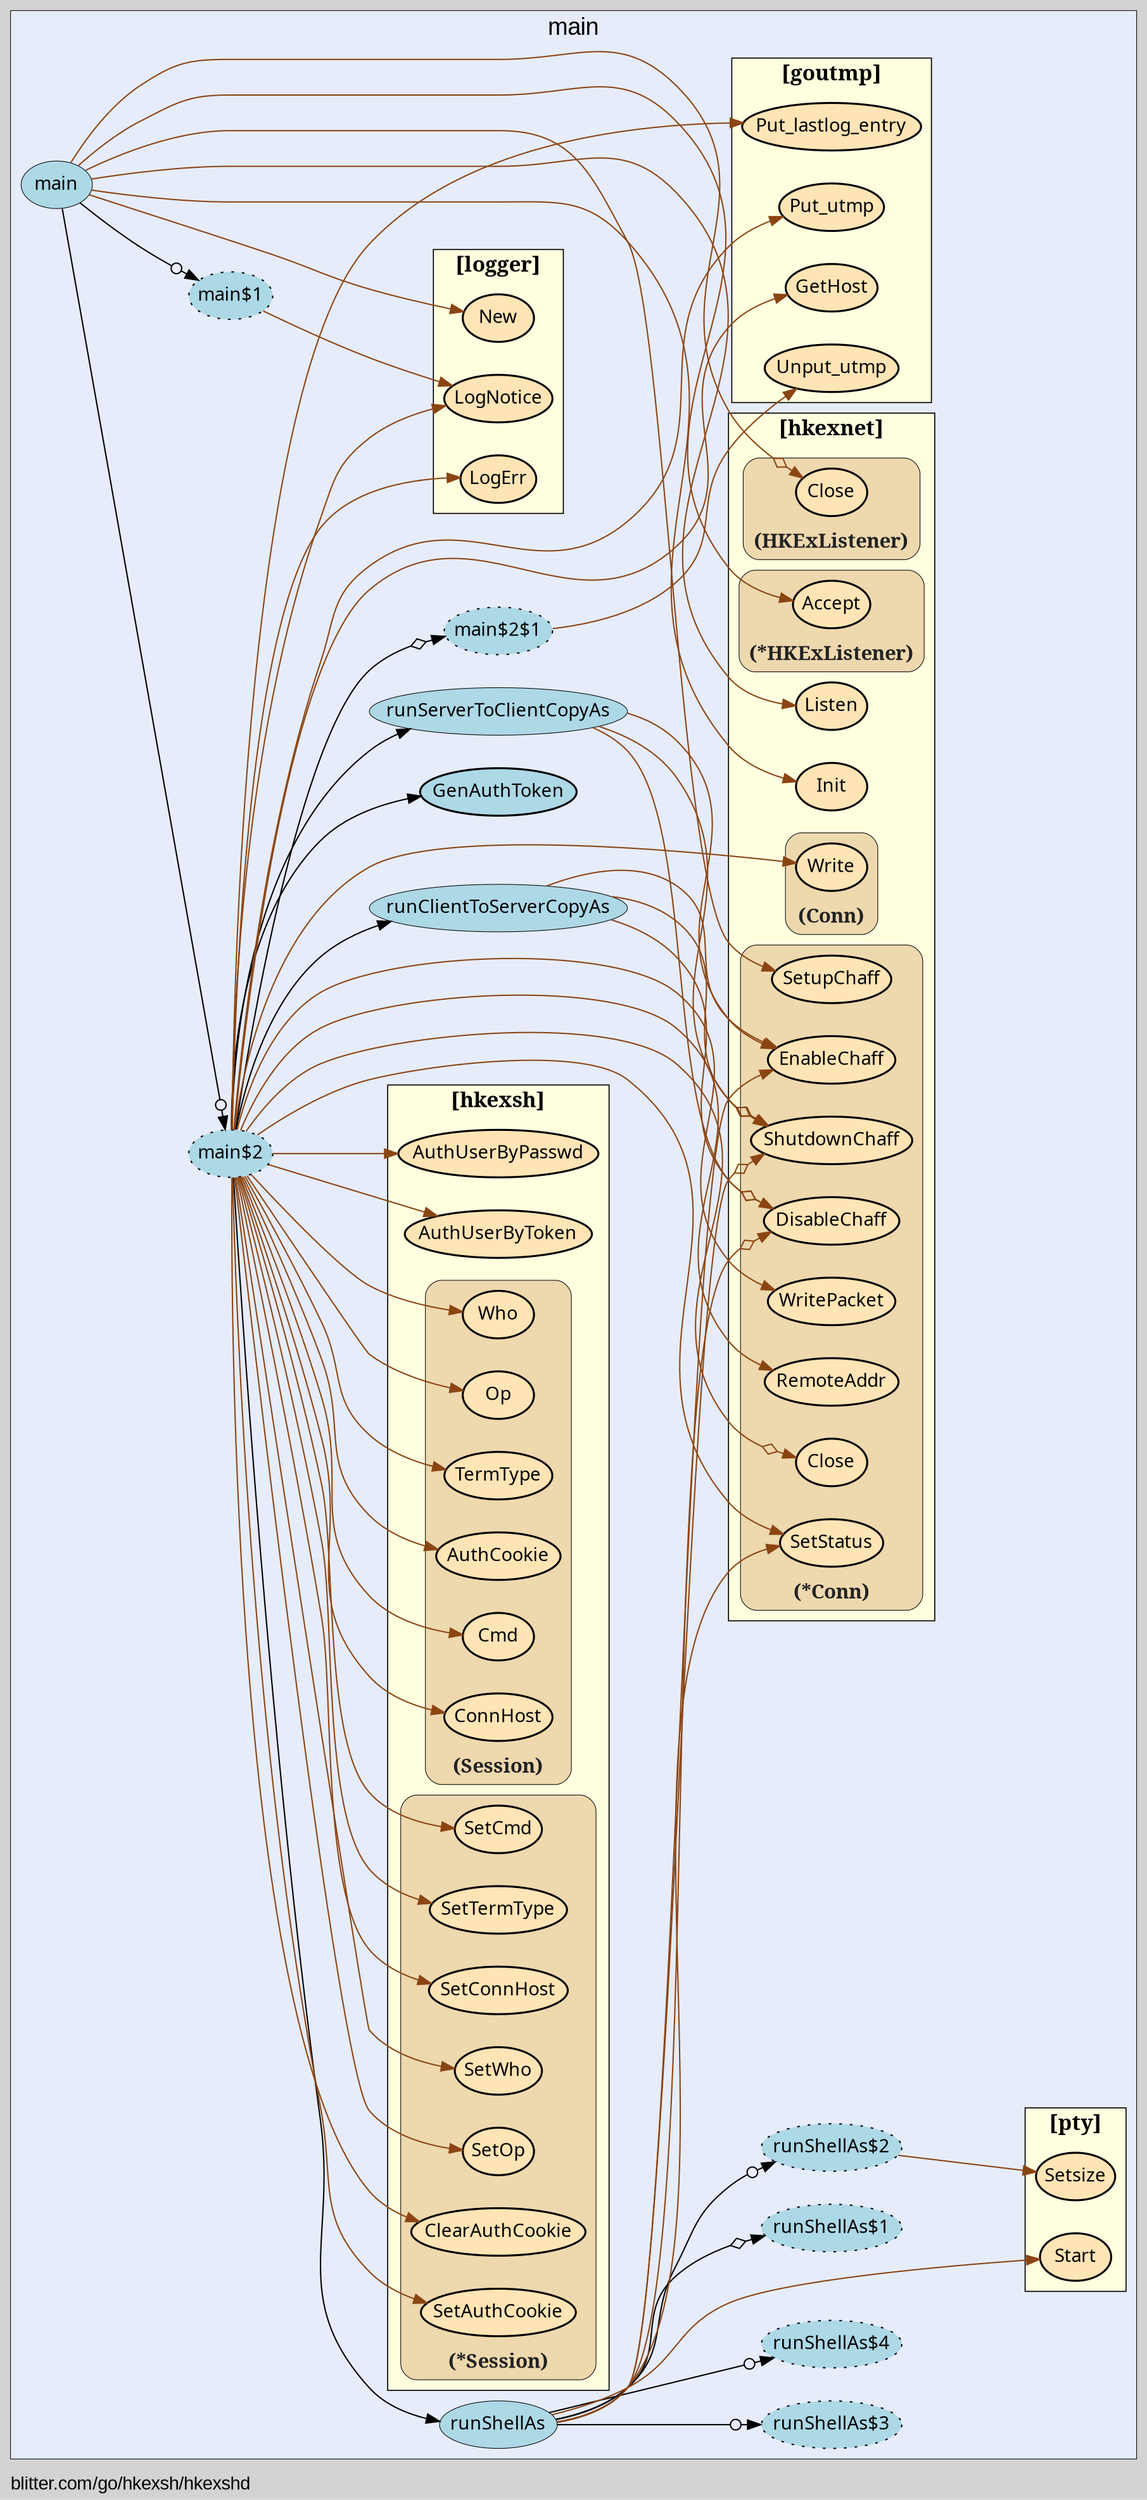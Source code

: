 digraph gocallvis {
    label="blitter.com/go/hkexsh/hkexshd";
    labeljust="l";
    fontname="Arial";
    fontsize="14";
    rankdir="LR";
    bgcolor="lightgray";
    style="solid";
    penwidth="0.5";
    pad="0.0";
    nodesep="0.35";

    node [shape="ellipse" style="filled" fillcolor="honeydew" fontname="Verdana" penwidth="1.0" margin="0.05,0.0"];
    edge [minlen="2"]

    subgraph "cluster_focus" {
        bgcolor="#e6ecfa";
label="main";
labelloc="t";
labeljust="c";
fontsize="18";
        
        "blitter.com/go/hkexsh/hkexshd.runServerToClientCopyAs" [ fillcolor="lightblue" label="runServerToClientCopyAs" penwidth="0.5" ]
        "blitter.com/go/hkexsh/hkexshd.main$1" [ label="main$1" style="dotted,filled" fillcolor="lightblue" ]
        "blitter.com/go/hkexsh/hkexshd.runShellAs" [ fillcolor="lightblue" label="runShellAs" penwidth="0.5" ]
        "blitter.com/go/hkexsh/hkexshd.runShellAs$1" [ fillcolor="lightblue" label="runShellAs$1" style="dotted,filled" ]
        "blitter.com/go/hkexsh/hkexshd.runShellAs$2" [ fillcolor="lightblue" label="runShellAs$2" style="dotted,filled" ]
        "blitter.com/go/hkexsh/hkexshd.runShellAs$3" [ fillcolor="lightblue" label="runShellAs$3" style="dotted,filled" ]
        "blitter.com/go/hkexsh/hkexshd.runShellAs$4" [ style="dotted,filled" fillcolor="lightblue" label="runShellAs$4" ]
        "blitter.com/go/hkexsh/hkexshd.main" [ label="main" penwidth="0.5" fillcolor="lightblue" ]
        "blitter.com/go/hkexsh/hkexshd.main$2" [ fillcolor="lightblue" label="main$2" style="dotted,filled" ]
        "blitter.com/go/hkexsh/hkexshd.GenAuthToken" [ penwidth="1.5" fillcolor="lightblue" label="GenAuthToken" ]
        "blitter.com/go/hkexsh/hkexshd.main$2$1" [ fillcolor="lightblue" label="main$2$1" style="dotted,filled" ]
        "blitter.com/go/hkexsh/hkexshd.runClientToServerCopyAs" [ fillcolor="lightblue" label="runClientToServerCopyAs" penwidth="0.5" ]
        
        subgraph "cluster_blitter.com/go/goutmp" {
        fontsize="16";
fillcolor="lightyellow";
rank="sink";
URL="/?f=blitter.com/go/goutmp";
tooltip="package: blitter.com/go/goutmp";
penwidth="0.8";
style="filled";
fontname="bold";
label="[goutmp]";
        
        "blitter.com/go/goutmp.GetHost" [ fillcolor="moccasin" label="GetHost" penwidth="1.5" ]
        "blitter.com/go/goutmp.Put_utmp" [ fillcolor="moccasin" label="Put_utmp" penwidth="1.5" ]
        "blitter.com/go/goutmp.Unput_utmp" [ fillcolor="moccasin" label="Unput_utmp" penwidth="1.5" ]
        "blitter.com/go/goutmp.Put_lastlog_entry" [ fillcolor="moccasin" label="Put_lastlog_entry" penwidth="1.5" ]
        
    }

        subgraph "cluster_blitter.com/go/hkexsh" {
        rank="sink";
label="[hkexsh]";
tooltip="package: blitter.com/go/hkexsh";
fontname="bold";
fontsize="16";
style="filled";
fillcolor="lightyellow";
URL="/?f=blitter.com/go/hkexsh";
penwidth="0.8";
        
        "blitter.com/go/hkexsh.AuthUserByToken" [ fillcolor="moccasin" label="AuthUserByToken" penwidth="1.5" ]
        "blitter.com/go/hkexsh.AuthUserByPasswd" [ fillcolor="moccasin" label="AuthUserByPasswd" penwidth="1.5" ]
        
        subgraph "cluster_*blitter.com/go/hkexsh.Session" {
        label="(*Session)";
tooltip="type: *blitter.com/go/hkexsh.Session";
penwidth="0.5";
fontsize="15";
fontcolor="#222222";
labelloc="b";
style="rounded,filled";
fillcolor="wheat2";
        
        "(*blitter.com/go/hkexsh.Session).SetOp" [ fillcolor="moccasin" label="SetOp" penwidth="1.5" ]
        "(*blitter.com/go/hkexsh.Session).SetWho" [ fillcolor="moccasin" label="SetWho" penwidth="1.5" ]
        "(*blitter.com/go/hkexsh.Session).SetConnHost" [ penwidth="1.5" fillcolor="moccasin" label="SetConnHost" ]
        "(*blitter.com/go/hkexsh.Session).SetTermType" [ label="SetTermType" penwidth="1.5" fillcolor="moccasin" ]
        "(*blitter.com/go/hkexsh.Session).SetCmd" [ fillcolor="moccasin" label="SetCmd" penwidth="1.5" ]
        "(*blitter.com/go/hkexsh.Session).SetAuthCookie" [ penwidth="1.5" fillcolor="moccasin" label="SetAuthCookie" ]
        "(*blitter.com/go/hkexsh.Session).ClearAuthCookie" [ fillcolor="moccasin" label="ClearAuthCookie" penwidth="1.5" ]
        
    }

        subgraph "cluster_blitter.com/go/hkexsh.Session" {
        tooltip="type: blitter.com/go/hkexsh.Session";
penwidth="0.5";
fontsize="15";
fontcolor="#222222";
labelloc="b";
style="rounded,filled";
fillcolor="wheat2";
label="(Session)";
        
        "(blitter.com/go/hkexsh.Session).Op" [ fillcolor="moccasin" label="Op" penwidth="1.5" ]
        "(blitter.com/go/hkexsh.Session).Who" [ label="Who" penwidth="1.5" fillcolor="moccasin" ]
        "(blitter.com/go/hkexsh.Session).ConnHost" [ fillcolor="moccasin" label="ConnHost" penwidth="1.5" ]
        "(blitter.com/go/hkexsh.Session).Cmd" [ fillcolor="moccasin" label="Cmd" penwidth="1.5" ]
        "(blitter.com/go/hkexsh.Session).AuthCookie" [ penwidth="1.5" fillcolor="moccasin" label="AuthCookie" ]
        "(blitter.com/go/hkexsh.Session).TermType" [ penwidth="1.5" fillcolor="moccasin" label="TermType" ]
        
    }

    }

        subgraph "cluster_blitter.com/go/hkexsh/hkexnet" {
        URL="/?f=blitter.com/go/hkexsh/hkexnet";
fontsize="16";
style="filled";
fillcolor="lightyellow";
rank="sink";
label="[hkexnet]";
penwidth="0.8";
fontname="bold";
tooltip="package: blitter.com/go/hkexsh/hkexnet";
        
        "blitter.com/go/hkexsh/hkexnet.Init" [ penwidth="1.5" fillcolor="moccasin" label="Init" ]
        "blitter.com/go/hkexsh/hkexnet.Listen" [ fillcolor="moccasin" label="Listen" penwidth="1.5" ]
        
        subgraph "cluster_*blitter.com/go/hkexsh/hkexnet.Conn" {
        fontsize="15";
fontcolor="#222222";
labelloc="b";
style="rounded,filled";
fillcolor="wheat2";
label="(*Conn)";
tooltip="type: *blitter.com/go/hkexsh/hkexnet.Conn";
penwidth="0.5";
        
        "(*blitter.com/go/hkexsh/hkexnet.Conn).EnableChaff" [ label="EnableChaff" penwidth="1.5" fillcolor="moccasin" ]
        "(*blitter.com/go/hkexsh/hkexnet.Conn).DisableChaff" [ fillcolor="moccasin" label="DisableChaff" penwidth="1.5" ]
        "(*blitter.com/go/hkexsh/hkexnet.Conn).ShutdownChaff" [ fillcolor="moccasin" label="ShutdownChaff" penwidth="1.5" ]
        "(*blitter.com/go/hkexsh/hkexnet.Conn).SetStatus" [ fillcolor="moccasin" label="SetStatus" penwidth="1.5" ]
        "(*blitter.com/go/hkexsh/hkexnet.Conn).SetupChaff" [ fillcolor="moccasin" label="SetupChaff" penwidth="1.5" ]
        "(*blitter.com/go/hkexsh/hkexnet.Conn).Close" [ fillcolor="moccasin" label="Close" penwidth="1.5" ]
        "(*blitter.com/go/hkexsh/hkexnet.Conn).RemoteAddr" [ fillcolor="moccasin" label="RemoteAddr" penwidth="1.5" ]
        "(*blitter.com/go/hkexsh/hkexnet.Conn).WritePacket" [ penwidth="1.5" fillcolor="moccasin" label="WritePacket" ]
        
    }

        subgraph "cluster_*blitter.com/go/hkexsh/hkexnet.HKExListener" {
        tooltip="type: *blitter.com/go/hkexsh/hkexnet.HKExListener";
penwidth="0.5";
fontsize="15";
fontcolor="#222222";
labelloc="b";
style="rounded,filled";
fillcolor="wheat2";
label="(*HKExListener)";
        
        "(*blitter.com/go/hkexsh/hkexnet.HKExListener).Accept" [ label="Accept" penwidth="1.5" fillcolor="moccasin" ]
        
    }

        subgraph "cluster_blitter.com/go/hkexsh/hkexnet.Conn" {
        fontcolor="#222222";
labelloc="b";
style="rounded,filled";
fillcolor="wheat2";
label="(Conn)";
tooltip="type: blitter.com/go/hkexsh/hkexnet.Conn";
penwidth="0.5";
fontsize="15";
        
        "(blitter.com/go/hkexsh/hkexnet.Conn).Write" [ fillcolor="moccasin" label="Write" penwidth="1.5" ]
        
    }

        subgraph "cluster_blitter.com/go/hkexsh/hkexnet.HKExListener" {
        fillcolor="wheat2";
label="(HKExListener)";
tooltip="type: blitter.com/go/hkexsh/hkexnet.HKExListener";
penwidth="0.5";
fontsize="15";
fontcolor="#222222";
labelloc="b";
style="rounded,filled";
        
        "(blitter.com/go/hkexsh/hkexnet.HKExListener).Close" [ label="Close" penwidth="1.5" fillcolor="moccasin" ]
        
    }

    }

        subgraph "cluster_blitter.com/go/hkexsh/logger" {
        tooltip="package: blitter.com/go/hkexsh/logger";
penwidth="0.8";
fontsize="16";
fontname="bold";
label="[logger]";
URL="/?f=blitter.com/go/hkexsh/logger";
style="filled";
fillcolor="lightyellow";
rank="sink";
        
        "blitter.com/go/hkexsh/logger.LogNotice" [ fillcolor="moccasin" label="LogNotice" penwidth="1.5" ]
        "blitter.com/go/hkexsh/logger.New" [ fillcolor="moccasin" label="New" penwidth="1.5" ]
        "blitter.com/go/hkexsh/logger.LogErr" [ fillcolor="moccasin" label="LogErr" penwidth="1.5" ]
        
    }

        subgraph "cluster_github.com/kr/pty" {
        rank="sink";
label="[pty]";
tooltip="package: github.com/kr/pty";
penwidth="0.8";
fillcolor="lightyellow";
fontname="bold";
fontsize="16";
style="filled";
URL="/?f=github.com/kr/pty";
        
        "github.com/kr/pty.Start" [ fillcolor="moccasin" label="Start" penwidth="1.5" ]
        "github.com/kr/pty.Setsize" [ penwidth="1.5" fillcolor="moccasin" label="Setsize" ]
        
    }

    }

    "blitter.com/go/hkexsh/hkexshd.runServerToClientCopyAs" -> "(*blitter.com/go/hkexsh/hkexnet.Conn).EnableChaff" [ color="saddlebrown" ]
    "blitter.com/go/hkexsh/hkexshd.runServerToClientCopyAs" -> "(*blitter.com/go/hkexsh/hkexnet.Conn).DisableChaff" [ color="saddlebrown" arrowhead="normalnoneodiamond" ]
    "blitter.com/go/hkexsh/hkexshd.runServerToClientCopyAs" -> "(*blitter.com/go/hkexsh/hkexnet.Conn).ShutdownChaff" [ arrowhead="normalnoneodiamond" color="saddlebrown" ]
    "blitter.com/go/hkexsh/hkexshd.main$1" -> "blitter.com/go/hkexsh/logger.LogNotice" [ color="saddlebrown" ]
    "blitter.com/go/hkexsh/hkexshd.runShellAs" -> "github.com/kr/pty.Start" [ color="saddlebrown" ]
    "blitter.com/go/hkexsh/hkexshd.runShellAs" -> "blitter.com/go/hkexsh/hkexshd.runShellAs$1" [ arrowhead="normalnoneodiamond" ]
    "blitter.com/go/hkexsh/hkexshd.runShellAs$2" -> "github.com/kr/pty.Setsize" [ color="saddlebrown" ]
    "blitter.com/go/hkexsh/hkexshd.runShellAs" -> "blitter.com/go/hkexsh/hkexshd.runShellAs$2" [ arrowhead="normalnoneodot" ]
    "blitter.com/go/hkexsh/hkexshd.runShellAs" -> "blitter.com/go/hkexsh/hkexshd.runShellAs$3" [ arrowhead="normalnoneodot" ]
    "blitter.com/go/hkexsh/hkexshd.runShellAs" -> "(*blitter.com/go/hkexsh/hkexnet.Conn).EnableChaff" [ color="saddlebrown" ]
    "blitter.com/go/hkexsh/hkexshd.runShellAs" -> "(*blitter.com/go/hkexsh/hkexnet.Conn).DisableChaff" [ arrowhead="normalnoneodiamond" color="saddlebrown" ]
    "blitter.com/go/hkexsh/hkexshd.runShellAs" -> "(*blitter.com/go/hkexsh/hkexnet.Conn).ShutdownChaff" [ arrowhead="normalnoneodiamond" color="saddlebrown" ]
    "blitter.com/go/hkexsh/hkexshd.runShellAs" -> "blitter.com/go/hkexsh/hkexshd.runShellAs$4" [ arrowhead="normalnoneodot" ]
    "blitter.com/go/hkexsh/hkexshd.runShellAs" -> "(*blitter.com/go/hkexsh/hkexnet.Conn).SetStatus" [ color="saddlebrown" ]
    "blitter.com/go/hkexsh/hkexshd.main" -> "blitter.com/go/hkexsh/logger.New" [ color="saddlebrown" ]
    "blitter.com/go/hkexsh/hkexshd.main" -> "blitter.com/go/hkexsh/hkexnet.Init" [ color="saddlebrown" ]
    "blitter.com/go/hkexsh/hkexshd.main" -> "blitter.com/go/hkexsh/hkexshd.main$1" [ arrowhead="normalnoneodot" ]
    "blitter.com/go/hkexsh/hkexshd.main" -> "blitter.com/go/hkexsh/hkexnet.Listen" [ color="saddlebrown" ]
    "blitter.com/go/hkexsh/hkexshd.main" -> "(blitter.com/go/hkexsh/hkexnet.HKExListener).Close" [ color="saddlebrown" arrowhead="normalnoneodiamond" ]
    "blitter.com/go/hkexsh/hkexshd.main" -> "(*blitter.com/go/hkexsh/hkexnet.HKExListener).Accept" [ color="saddlebrown" ]
    "blitter.com/go/hkexsh/hkexshd.main" -> "(*blitter.com/go/hkexsh/hkexnet.Conn).SetupChaff" [ color="saddlebrown" ]
    "blitter.com/go/hkexsh/hkexshd.main$2" -> "(*blitter.com/go/hkexsh/hkexnet.Conn).Close" [ arrowhead="normalnoneodiamond" color="saddlebrown" ]
    "blitter.com/go/hkexsh/hkexshd.main$2" -> "(*blitter.com/go/hkexsh.Session).SetOp" [ color="saddlebrown" ]
    "blitter.com/go/hkexsh/hkexshd.main$2" -> "(*blitter.com/go/hkexsh.Session).SetWho" [ color="saddlebrown" ]
    "blitter.com/go/hkexsh/hkexshd.main$2" -> "(*blitter.com/go/hkexsh.Session).SetConnHost" [ color="saddlebrown" ]
    "blitter.com/go/hkexsh/hkexshd.main$2" -> "(*blitter.com/go/hkexsh.Session).SetTermType" [ color="saddlebrown" ]
    "blitter.com/go/hkexsh/hkexshd.main$2" -> "(*blitter.com/go/hkexsh.Session).SetCmd" [ color="saddlebrown" ]
    "blitter.com/go/hkexsh/hkexshd.main$2" -> "(*blitter.com/go/hkexsh.Session).SetAuthCookie" [ color="saddlebrown" ]
    "blitter.com/go/hkexsh/hkexshd.main$2" -> "(blitter.com/go/hkexsh.Session).Op" [ color="saddlebrown" ]
    "blitter.com/go/hkexsh/hkexshd.main$2" -> "(blitter.com/go/hkexsh.Session).Who" [ color="saddlebrown" ]
    "blitter.com/go/hkexsh/hkexshd.main$2" -> "(blitter.com/go/hkexsh.Session).ConnHost" [ color="saddlebrown" ]
    "blitter.com/go/hkexsh/hkexshd.main$2" -> "(blitter.com/go/hkexsh.Session).Cmd" [ color="saddlebrown" ]
    "blitter.com/go/hkexsh/hkexshd.main$2" -> "(blitter.com/go/hkexsh.Session).AuthCookie" [ color="saddlebrown" ]
    "blitter.com/go/hkexsh/hkexshd.main$2" -> "blitter.com/go/hkexsh.AuthUserByToken" [ color="saddlebrown" ]
    "blitter.com/go/hkexsh/hkexshd.main$2" -> "(*blitter.com/go/hkexsh.Session).ClearAuthCookie" [ color="saddlebrown" ]
    "blitter.com/go/hkexsh/hkexshd.main$2" -> "blitter.com/go/hkexsh.AuthUserByPasswd" [ color="saddlebrown" ]
    "blitter.com/go/hkexsh/hkexshd.main$2" -> "(blitter.com/go/hkexsh/hkexnet.Conn).Write" [ color="saddlebrown" ]
    "blitter.com/go/hkexsh/hkexshd.main$2" -> "blitter.com/go/hkexsh/logger.LogNotice" [ color="saddlebrown" ]
    "blitter.com/go/hkexsh/hkexshd.main$2" -> "(*blitter.com/go/hkexsh/hkexnet.Conn).RemoteAddr" [ color="saddlebrown" ]
    "blitter.com/go/hkexsh/hkexshd.main$2" -> "blitter.com/go/goutmp.GetHost" [ color="saddlebrown" ]
    "blitter.com/go/hkexsh/hkexshd.main$2" -> "blitter.com/go/hkexsh/hkexshd.GenAuthToken" [  ]
    "blitter.com/go/hkexsh/hkexshd.main$2" -> "(blitter.com/go/hkexsh.Session).TermType" [ color="saddlebrown" ]
    "blitter.com/go/hkexsh/hkexshd.main$2" -> "blitter.com/go/hkexsh/hkexshd.runShellAs" [  ]
    "blitter.com/go/hkexsh/hkexshd.main$2" -> "blitter.com/go/hkexsh/logger.LogErr" [ color="saddlebrown" ]
    "blitter.com/go/hkexsh/hkexshd.main$2" -> "(*blitter.com/go/hkexsh/hkexnet.Conn).SetStatus" [ color="saddlebrown" ]
    "blitter.com/go/hkexsh/hkexshd.main$2" -> "blitter.com/go/goutmp.Put_utmp" [ color="saddlebrown" ]
    "blitter.com/go/hkexsh/hkexshd.main$2$1" -> "blitter.com/go/goutmp.Unput_utmp" [ color="saddlebrown" ]
    "blitter.com/go/hkexsh/hkexshd.main$2" -> "blitter.com/go/hkexsh/hkexshd.main$2$1" [ arrowhead="normalnoneodiamond" ]
    "blitter.com/go/hkexsh/hkexshd.main$2" -> "blitter.com/go/goutmp.Put_lastlog_entry" [ color="saddlebrown" ]
    "blitter.com/go/hkexsh/hkexshd.runClientToServerCopyAs" -> "(*blitter.com/go/hkexsh/hkexnet.Conn).EnableChaff" [ color="saddlebrown" ]
    "blitter.com/go/hkexsh/hkexshd.runClientToServerCopyAs" -> "(*blitter.com/go/hkexsh/hkexnet.Conn).DisableChaff" [ arrowhead="normalnoneodiamond" color="saddlebrown" ]
    "blitter.com/go/hkexsh/hkexshd.runClientToServerCopyAs" -> "(*blitter.com/go/hkexsh/hkexnet.Conn).ShutdownChaff" [ arrowhead="normalnoneodiamond" color="saddlebrown" ]
    "blitter.com/go/hkexsh/hkexshd.main$2" -> "blitter.com/go/hkexsh/hkexshd.runClientToServerCopyAs" [  ]
    "blitter.com/go/hkexsh/hkexshd.main$2" -> "(*blitter.com/go/hkexsh/hkexnet.Conn).WritePacket" [ color="saddlebrown" ]
    "blitter.com/go/hkexsh/hkexshd.main$2" -> "blitter.com/go/hkexsh/hkexshd.runServerToClientCopyAs" [  ]
    "blitter.com/go/hkexsh/hkexshd.main" -> "blitter.com/go/hkexsh/hkexshd.main$2" [ arrowhead="normalnoneodot" ]
}

